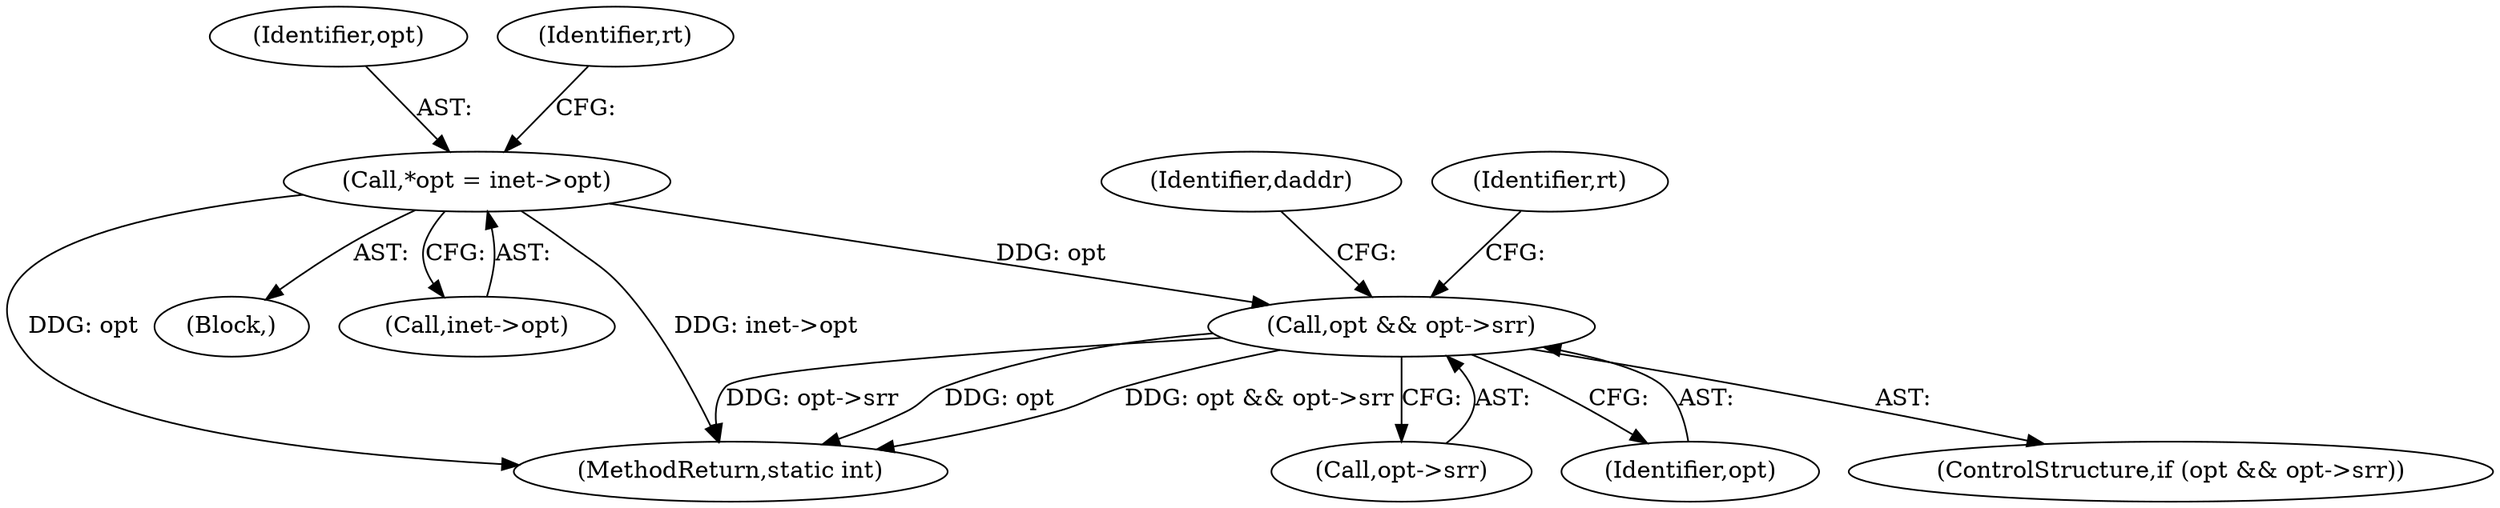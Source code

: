 digraph "0_linux_f6d8bd051c391c1c0458a30b2a7abcd939329259_34@pointer" {
"1000293" [label="(Call,opt && opt->srr)"];
"1000128" [label="(Call,*opt = inet->opt)"];
"1000384" [label="(MethodReturn,static int)"];
"1000295" [label="(Call,opt->srr)"];
"1000129" [label="(Identifier,opt)"];
"1000135" [label="(Identifier,rt)"];
"1000114" [label="(Block,)"];
"1000294" [label="(Identifier,opt)"];
"1000130" [label="(Call,inet->opt)"];
"1000128" [label="(Call,*opt = inet->opt)"];
"1000292" [label="(ControlStructure,if (opt && opt->srr))"];
"1000299" [label="(Identifier,daddr)"];
"1000304" [label="(Identifier,rt)"];
"1000293" [label="(Call,opt && opt->srr)"];
"1000293" -> "1000292"  [label="AST: "];
"1000293" -> "1000294"  [label="CFG: "];
"1000293" -> "1000295"  [label="CFG: "];
"1000294" -> "1000293"  [label="AST: "];
"1000295" -> "1000293"  [label="AST: "];
"1000299" -> "1000293"  [label="CFG: "];
"1000304" -> "1000293"  [label="CFG: "];
"1000293" -> "1000384"  [label="DDG: opt"];
"1000293" -> "1000384"  [label="DDG: opt && opt->srr"];
"1000293" -> "1000384"  [label="DDG: opt->srr"];
"1000128" -> "1000293"  [label="DDG: opt"];
"1000128" -> "1000114"  [label="AST: "];
"1000128" -> "1000130"  [label="CFG: "];
"1000129" -> "1000128"  [label="AST: "];
"1000130" -> "1000128"  [label="AST: "];
"1000135" -> "1000128"  [label="CFG: "];
"1000128" -> "1000384"  [label="DDG: inet->opt"];
"1000128" -> "1000384"  [label="DDG: opt"];
}
